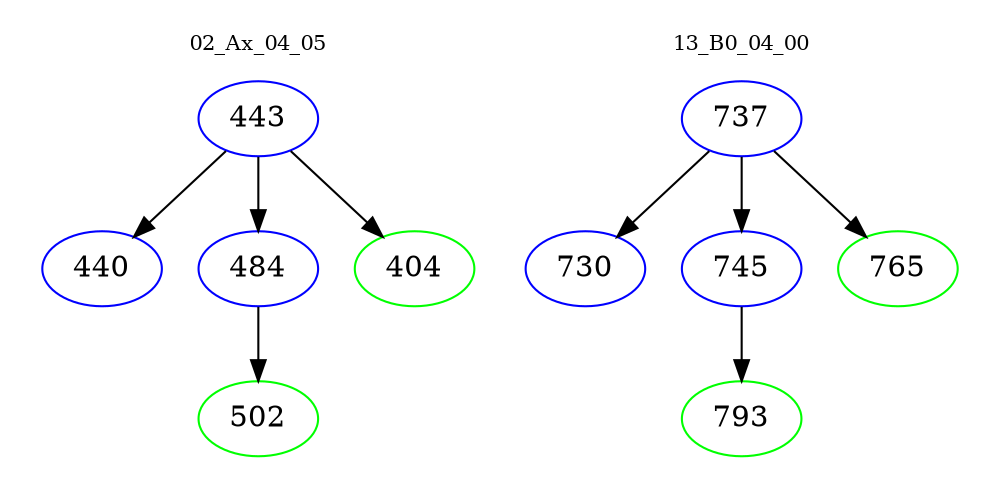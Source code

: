 digraph{
subgraph cluster_0 {
color = white
label = "02_Ax_04_05";
fontsize=10;
T0_443 [label="443", color="blue"]
T0_443 -> T0_440 [color="black"]
T0_440 [label="440", color="blue"]
T0_443 -> T0_484 [color="black"]
T0_484 [label="484", color="blue"]
T0_484 -> T0_502 [color="black"]
T0_502 [label="502", color="green"]
T0_443 -> T0_404 [color="black"]
T0_404 [label="404", color="green"]
}
subgraph cluster_1 {
color = white
label = "13_B0_04_00";
fontsize=10;
T1_737 [label="737", color="blue"]
T1_737 -> T1_730 [color="black"]
T1_730 [label="730", color="blue"]
T1_737 -> T1_745 [color="black"]
T1_745 [label="745", color="blue"]
T1_745 -> T1_793 [color="black"]
T1_793 [label="793", color="green"]
T1_737 -> T1_765 [color="black"]
T1_765 [label="765", color="green"]
}
}
